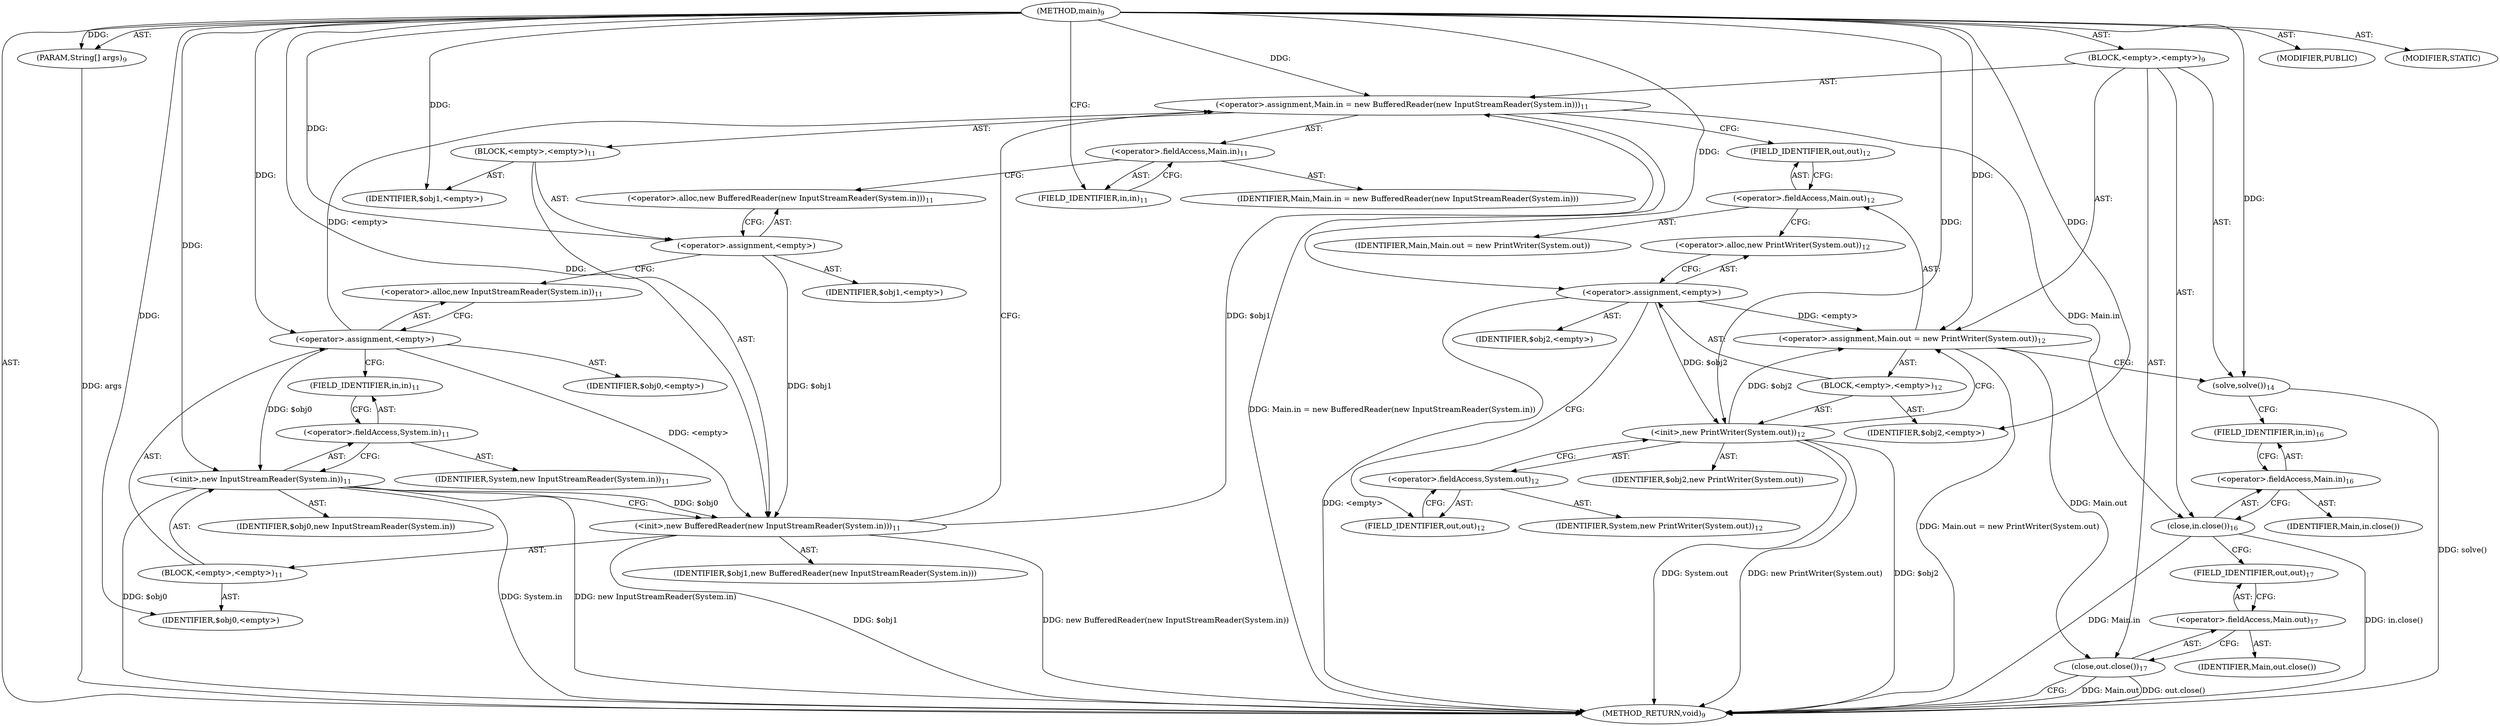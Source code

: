 digraph "main" {  
"17" [label = <(METHOD,main)<SUB>9</SUB>> ]
"18" [label = <(PARAM,String[] args)<SUB>9</SUB>> ]
"19" [label = <(BLOCK,&lt;empty&gt;,&lt;empty&gt;)<SUB>9</SUB>> ]
"20" [label = <(&lt;operator&gt;.assignment,Main.in = new BufferedReader(new InputStreamReader(System.in)))<SUB>11</SUB>> ]
"21" [label = <(&lt;operator&gt;.fieldAccess,Main.in)<SUB>11</SUB>> ]
"22" [label = <(IDENTIFIER,Main,Main.in = new BufferedReader(new InputStreamReader(System.in)))> ]
"23" [label = <(FIELD_IDENTIFIER,in,in)<SUB>11</SUB>> ]
"24" [label = <(BLOCK,&lt;empty&gt;,&lt;empty&gt;)<SUB>11</SUB>> ]
"25" [label = <(&lt;operator&gt;.assignment,&lt;empty&gt;)> ]
"26" [label = <(IDENTIFIER,$obj1,&lt;empty&gt;)> ]
"27" [label = <(&lt;operator&gt;.alloc,new BufferedReader(new InputStreamReader(System.in)))<SUB>11</SUB>> ]
"28" [label = <(&lt;init&gt;,new BufferedReader(new InputStreamReader(System.in)))<SUB>11</SUB>> ]
"29" [label = <(IDENTIFIER,$obj1,new BufferedReader(new InputStreamReader(System.in)))> ]
"30" [label = <(BLOCK,&lt;empty&gt;,&lt;empty&gt;)<SUB>11</SUB>> ]
"31" [label = <(&lt;operator&gt;.assignment,&lt;empty&gt;)> ]
"32" [label = <(IDENTIFIER,$obj0,&lt;empty&gt;)> ]
"33" [label = <(&lt;operator&gt;.alloc,new InputStreamReader(System.in))<SUB>11</SUB>> ]
"34" [label = <(&lt;init&gt;,new InputStreamReader(System.in))<SUB>11</SUB>> ]
"35" [label = <(IDENTIFIER,$obj0,new InputStreamReader(System.in))> ]
"36" [label = <(&lt;operator&gt;.fieldAccess,System.in)<SUB>11</SUB>> ]
"37" [label = <(IDENTIFIER,System,new InputStreamReader(System.in))<SUB>11</SUB>> ]
"38" [label = <(FIELD_IDENTIFIER,in,in)<SUB>11</SUB>> ]
"39" [label = <(IDENTIFIER,$obj0,&lt;empty&gt;)> ]
"40" [label = <(IDENTIFIER,$obj1,&lt;empty&gt;)> ]
"41" [label = <(&lt;operator&gt;.assignment,Main.out = new PrintWriter(System.out))<SUB>12</SUB>> ]
"42" [label = <(&lt;operator&gt;.fieldAccess,Main.out)<SUB>12</SUB>> ]
"43" [label = <(IDENTIFIER,Main,Main.out = new PrintWriter(System.out))> ]
"44" [label = <(FIELD_IDENTIFIER,out,out)<SUB>12</SUB>> ]
"45" [label = <(BLOCK,&lt;empty&gt;,&lt;empty&gt;)<SUB>12</SUB>> ]
"46" [label = <(&lt;operator&gt;.assignment,&lt;empty&gt;)> ]
"47" [label = <(IDENTIFIER,$obj2,&lt;empty&gt;)> ]
"48" [label = <(&lt;operator&gt;.alloc,new PrintWriter(System.out))<SUB>12</SUB>> ]
"49" [label = <(&lt;init&gt;,new PrintWriter(System.out))<SUB>12</SUB>> ]
"50" [label = <(IDENTIFIER,$obj2,new PrintWriter(System.out))> ]
"51" [label = <(&lt;operator&gt;.fieldAccess,System.out)<SUB>12</SUB>> ]
"52" [label = <(IDENTIFIER,System,new PrintWriter(System.out))<SUB>12</SUB>> ]
"53" [label = <(FIELD_IDENTIFIER,out,out)<SUB>12</SUB>> ]
"54" [label = <(IDENTIFIER,$obj2,&lt;empty&gt;)> ]
"55" [label = <(solve,solve())<SUB>14</SUB>> ]
"56" [label = <(close,in.close())<SUB>16</SUB>> ]
"57" [label = <(&lt;operator&gt;.fieldAccess,Main.in)<SUB>16</SUB>> ]
"58" [label = <(IDENTIFIER,Main,in.close())> ]
"59" [label = <(FIELD_IDENTIFIER,in,in)<SUB>16</SUB>> ]
"60" [label = <(close,out.close())<SUB>17</SUB>> ]
"61" [label = <(&lt;operator&gt;.fieldAccess,Main.out)<SUB>17</SUB>> ]
"62" [label = <(IDENTIFIER,Main,out.close())> ]
"63" [label = <(FIELD_IDENTIFIER,out,out)<SUB>17</SUB>> ]
"64" [label = <(MODIFIER,PUBLIC)> ]
"65" [label = <(MODIFIER,STATIC)> ]
"66" [label = <(METHOD_RETURN,void)<SUB>9</SUB>> ]
  "17" -> "18"  [ label = "AST: "] 
  "17" -> "19"  [ label = "AST: "] 
  "17" -> "64"  [ label = "AST: "] 
  "17" -> "65"  [ label = "AST: "] 
  "17" -> "66"  [ label = "AST: "] 
  "19" -> "20"  [ label = "AST: "] 
  "19" -> "41"  [ label = "AST: "] 
  "19" -> "55"  [ label = "AST: "] 
  "19" -> "56"  [ label = "AST: "] 
  "19" -> "60"  [ label = "AST: "] 
  "20" -> "21"  [ label = "AST: "] 
  "20" -> "24"  [ label = "AST: "] 
  "21" -> "22"  [ label = "AST: "] 
  "21" -> "23"  [ label = "AST: "] 
  "24" -> "25"  [ label = "AST: "] 
  "24" -> "28"  [ label = "AST: "] 
  "24" -> "40"  [ label = "AST: "] 
  "25" -> "26"  [ label = "AST: "] 
  "25" -> "27"  [ label = "AST: "] 
  "28" -> "29"  [ label = "AST: "] 
  "28" -> "30"  [ label = "AST: "] 
  "30" -> "31"  [ label = "AST: "] 
  "30" -> "34"  [ label = "AST: "] 
  "30" -> "39"  [ label = "AST: "] 
  "31" -> "32"  [ label = "AST: "] 
  "31" -> "33"  [ label = "AST: "] 
  "34" -> "35"  [ label = "AST: "] 
  "34" -> "36"  [ label = "AST: "] 
  "36" -> "37"  [ label = "AST: "] 
  "36" -> "38"  [ label = "AST: "] 
  "41" -> "42"  [ label = "AST: "] 
  "41" -> "45"  [ label = "AST: "] 
  "42" -> "43"  [ label = "AST: "] 
  "42" -> "44"  [ label = "AST: "] 
  "45" -> "46"  [ label = "AST: "] 
  "45" -> "49"  [ label = "AST: "] 
  "45" -> "54"  [ label = "AST: "] 
  "46" -> "47"  [ label = "AST: "] 
  "46" -> "48"  [ label = "AST: "] 
  "49" -> "50"  [ label = "AST: "] 
  "49" -> "51"  [ label = "AST: "] 
  "51" -> "52"  [ label = "AST: "] 
  "51" -> "53"  [ label = "AST: "] 
  "56" -> "57"  [ label = "AST: "] 
  "57" -> "58"  [ label = "AST: "] 
  "57" -> "59"  [ label = "AST: "] 
  "60" -> "61"  [ label = "AST: "] 
  "61" -> "62"  [ label = "AST: "] 
  "61" -> "63"  [ label = "AST: "] 
  "20" -> "44"  [ label = "CFG: "] 
  "41" -> "55"  [ label = "CFG: "] 
  "55" -> "59"  [ label = "CFG: "] 
  "56" -> "63"  [ label = "CFG: "] 
  "60" -> "66"  [ label = "CFG: "] 
  "21" -> "27"  [ label = "CFG: "] 
  "42" -> "48"  [ label = "CFG: "] 
  "57" -> "56"  [ label = "CFG: "] 
  "61" -> "60"  [ label = "CFG: "] 
  "23" -> "21"  [ label = "CFG: "] 
  "25" -> "33"  [ label = "CFG: "] 
  "28" -> "20"  [ label = "CFG: "] 
  "44" -> "42"  [ label = "CFG: "] 
  "46" -> "53"  [ label = "CFG: "] 
  "49" -> "41"  [ label = "CFG: "] 
  "59" -> "57"  [ label = "CFG: "] 
  "63" -> "61"  [ label = "CFG: "] 
  "27" -> "25"  [ label = "CFG: "] 
  "48" -> "46"  [ label = "CFG: "] 
  "51" -> "49"  [ label = "CFG: "] 
  "31" -> "38"  [ label = "CFG: "] 
  "34" -> "28"  [ label = "CFG: "] 
  "53" -> "51"  [ label = "CFG: "] 
  "33" -> "31"  [ label = "CFG: "] 
  "36" -> "34"  [ label = "CFG: "] 
  "38" -> "36"  [ label = "CFG: "] 
  "17" -> "23"  [ label = "CFG: "] 
  "18" -> "66"  [ label = "DDG: args"] 
  "28" -> "66"  [ label = "DDG: $obj1"] 
  "34" -> "66"  [ label = "DDG: $obj0"] 
  "34" -> "66"  [ label = "DDG: System.in"] 
  "34" -> "66"  [ label = "DDG: new InputStreamReader(System.in)"] 
  "28" -> "66"  [ label = "DDG: new BufferedReader(new InputStreamReader(System.in))"] 
  "20" -> "66"  [ label = "DDG: Main.in = new BufferedReader(new InputStreamReader(System.in))"] 
  "46" -> "66"  [ label = "DDG: &lt;empty&gt;"] 
  "49" -> "66"  [ label = "DDG: $obj2"] 
  "49" -> "66"  [ label = "DDG: System.out"] 
  "49" -> "66"  [ label = "DDG: new PrintWriter(System.out)"] 
  "41" -> "66"  [ label = "DDG: Main.out = new PrintWriter(System.out)"] 
  "55" -> "66"  [ label = "DDG: solve()"] 
  "56" -> "66"  [ label = "DDG: Main.in"] 
  "56" -> "66"  [ label = "DDG: in.close()"] 
  "60" -> "66"  [ label = "DDG: Main.out"] 
  "60" -> "66"  [ label = "DDG: out.close()"] 
  "17" -> "18"  [ label = "DDG: "] 
  "31" -> "20"  [ label = "DDG: &lt;empty&gt;"] 
  "28" -> "20"  [ label = "DDG: $obj1"] 
  "17" -> "20"  [ label = "DDG: "] 
  "46" -> "41"  [ label = "DDG: &lt;empty&gt;"] 
  "49" -> "41"  [ label = "DDG: $obj2"] 
  "17" -> "41"  [ label = "DDG: "] 
  "17" -> "55"  [ label = "DDG: "] 
  "20" -> "56"  [ label = "DDG: Main.in"] 
  "41" -> "60"  [ label = "DDG: Main.out"] 
  "17" -> "25"  [ label = "DDG: "] 
  "17" -> "40"  [ label = "DDG: "] 
  "17" -> "46"  [ label = "DDG: "] 
  "17" -> "54"  [ label = "DDG: "] 
  "25" -> "28"  [ label = "DDG: $obj1"] 
  "17" -> "28"  [ label = "DDG: "] 
  "31" -> "28"  [ label = "DDG: &lt;empty&gt;"] 
  "34" -> "28"  [ label = "DDG: $obj0"] 
  "46" -> "49"  [ label = "DDG: $obj2"] 
  "17" -> "49"  [ label = "DDG: "] 
  "17" -> "31"  [ label = "DDG: "] 
  "17" -> "39"  [ label = "DDG: "] 
  "31" -> "34"  [ label = "DDG: $obj0"] 
  "17" -> "34"  [ label = "DDG: "] 
}
